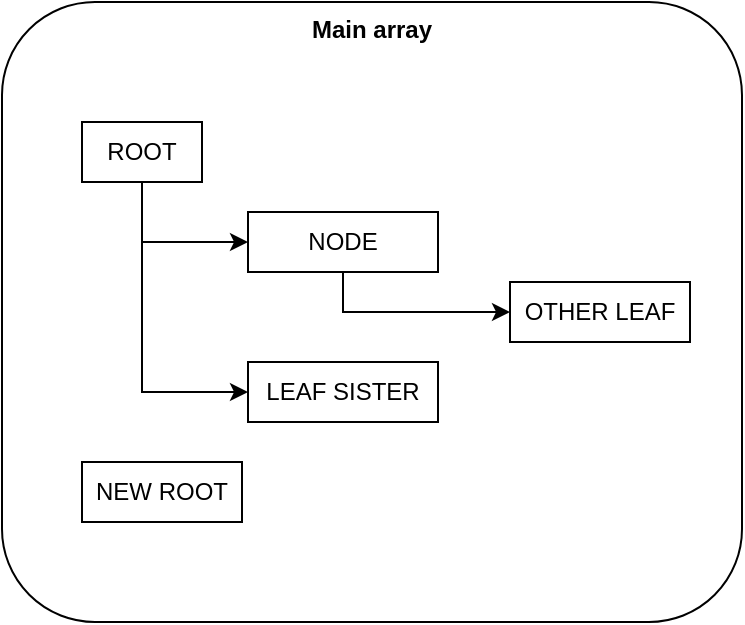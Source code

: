 <mxfile version="26.1.1">
  <diagram name="Page-1" id="DEP5DyKL6yS2AcJEFJ0V">
    <mxGraphModel dx="1368" dy="838" grid="1" gridSize="10" guides="1" tooltips="1" connect="1" arrows="1" fold="1" page="1" pageScale="1" pageWidth="827" pageHeight="1169" math="0" shadow="0">
      <root>
        <mxCell id="0" />
        <mxCell id="1" parent="0" />
        <mxCell id="lEnIDgi2UlxdafLgApHp-1" value="Main array" style="rounded=1;whiteSpace=wrap;html=1;align=center;verticalAlign=top;fontStyle=1" parent="1" vertex="1">
          <mxGeometry x="40" y="150" width="370" height="310" as="geometry" />
        </mxCell>
        <mxCell id="lEnIDgi2UlxdafLgApHp-12" style="edgeStyle=orthogonalEdgeStyle;rounded=0;orthogonalLoop=1;jettySize=auto;html=1;exitX=0.5;exitY=1;exitDx=0;exitDy=0;entryX=0;entryY=0.5;entryDx=0;entryDy=0;" parent="1" source="lEnIDgi2UlxdafLgApHp-2" target="lEnIDgi2UlxdafLgApHp-6" edge="1">
          <mxGeometry relative="1" as="geometry" />
        </mxCell>
        <mxCell id="lEnIDgi2UlxdafLgApHp-15" style="edgeStyle=orthogonalEdgeStyle;rounded=0;orthogonalLoop=1;jettySize=auto;html=1;exitX=0.5;exitY=1;exitDx=0;exitDy=0;entryX=0;entryY=0.5;entryDx=0;entryDy=0;" parent="1" source="lEnIDgi2UlxdafLgApHp-2" target="lEnIDgi2UlxdafLgApHp-14" edge="1">
          <mxGeometry relative="1" as="geometry" />
        </mxCell>
        <mxCell id="lEnIDgi2UlxdafLgApHp-2" value="ROOT" style="rounded=0;whiteSpace=wrap;html=1;" parent="1" vertex="1">
          <mxGeometry x="80" y="210" width="60" height="30" as="geometry" />
        </mxCell>
        <mxCell id="lEnIDgi2UlxdafLgApHp-3" value="NEW ROOT" style="rounded=0;whiteSpace=wrap;html=1;" parent="1" vertex="1">
          <mxGeometry x="80" y="380" width="80" height="30" as="geometry" />
        </mxCell>
        <mxCell id="lEnIDgi2UlxdafLgApHp-5" value="OTHER LEAF" style="rounded=0;whiteSpace=wrap;html=1;" parent="1" vertex="1">
          <mxGeometry x="294" y="290" width="90" height="30" as="geometry" />
        </mxCell>
        <mxCell id="lEnIDgi2UlxdafLgApHp-6" value="LEAF SISTER" style="rounded=0;whiteSpace=wrap;html=1;" parent="1" vertex="1">
          <mxGeometry x="163" y="330" width="95" height="30" as="geometry" />
        </mxCell>
        <mxCell id="lEnIDgi2UlxdafLgApHp-16" style="edgeStyle=orthogonalEdgeStyle;rounded=0;orthogonalLoop=1;jettySize=auto;html=1;exitX=0.5;exitY=1;exitDx=0;exitDy=0;entryX=0;entryY=0.5;entryDx=0;entryDy=0;" parent="1" source="lEnIDgi2UlxdafLgApHp-14" target="lEnIDgi2UlxdafLgApHp-5" edge="1">
          <mxGeometry relative="1" as="geometry" />
        </mxCell>
        <mxCell id="lEnIDgi2UlxdafLgApHp-14" value="NODE" style="rounded=0;whiteSpace=wrap;html=1;" parent="1" vertex="1">
          <mxGeometry x="163" y="255" width="95" height="30" as="geometry" />
        </mxCell>
      </root>
    </mxGraphModel>
  </diagram>
</mxfile>
